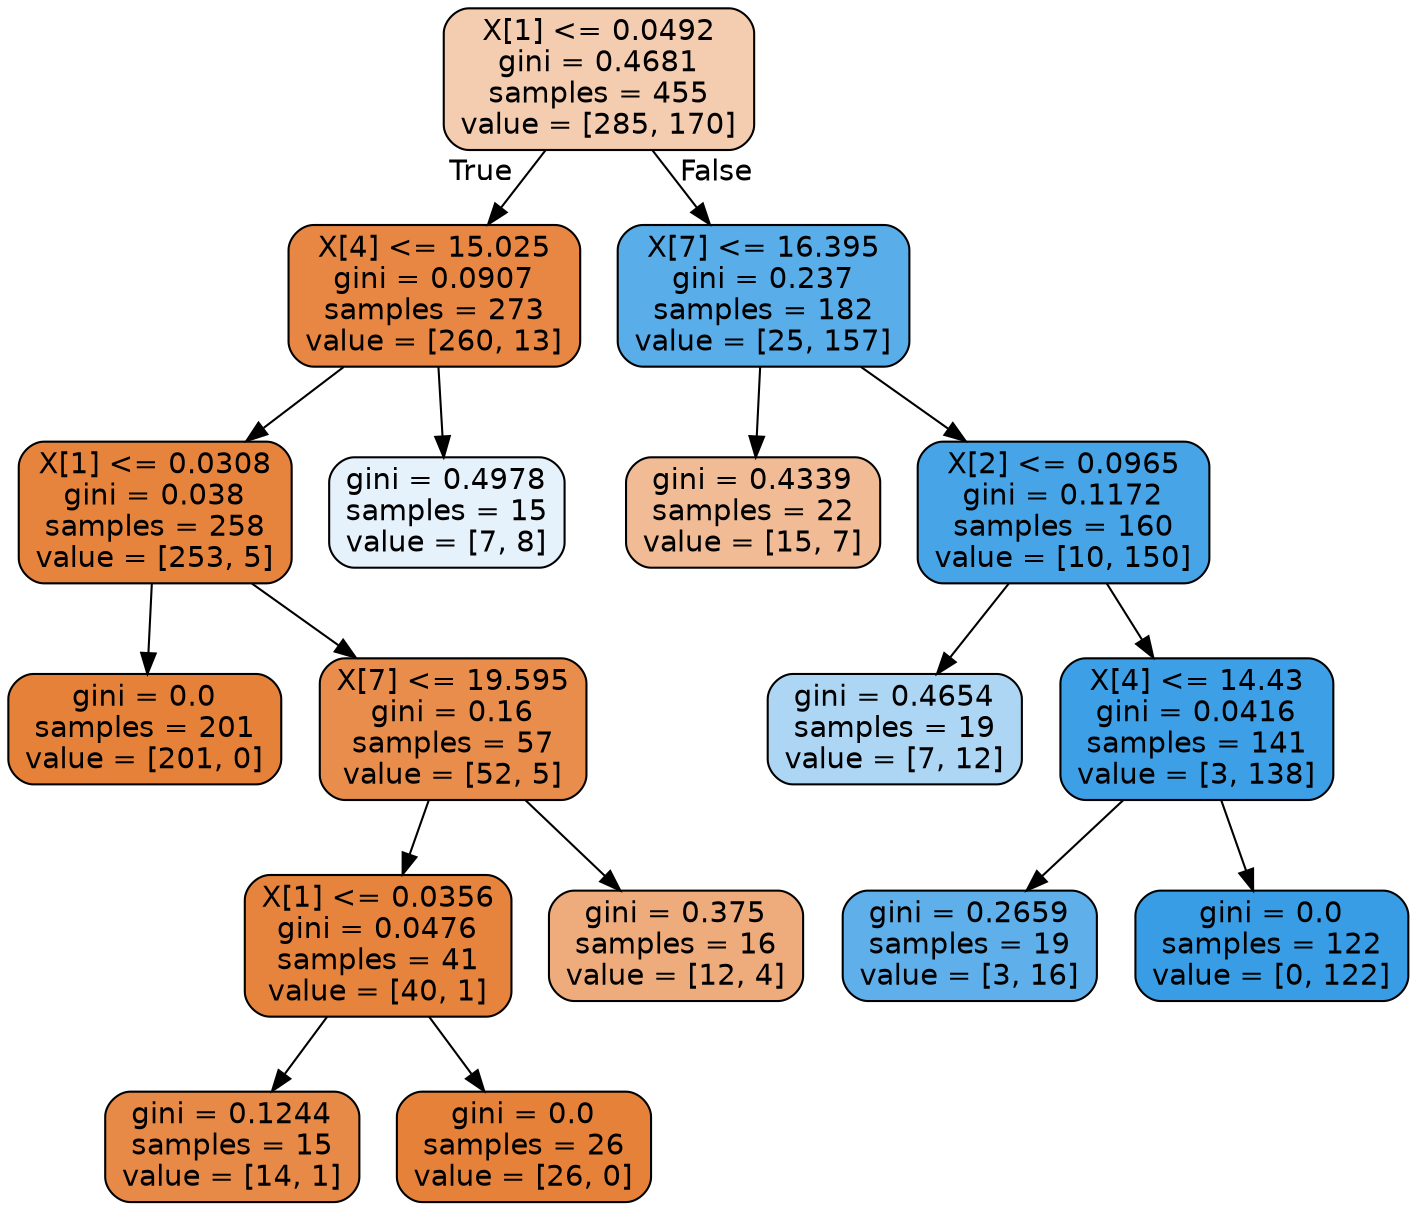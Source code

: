 digraph Tree {
node [shape=box, style="filled, rounded", color="black", fontname=helvetica] ;
edge [fontname=helvetica] ;
0 [label="X[1] <= 0.0492\ngini = 0.4681\nsamples = 455\nvalue = [285, 170]", fillcolor="#e5813967"] ;
1 [label="X[4] <= 15.025\ngini = 0.0907\nsamples = 273\nvalue = [260, 13]", fillcolor="#e58139f2"] ;
0 -> 1 [labeldistance=2.5, labelangle=45, headlabel="True"] ;
2 [label="X[1] <= 0.0308\ngini = 0.038\nsamples = 258\nvalue = [253, 5]", fillcolor="#e58139fa"] ;
1 -> 2 ;
3 [label="gini = 0.0\nsamples = 201\nvalue = [201, 0]", fillcolor="#e58139ff"] ;
2 -> 3 ;
4 [label="X[7] <= 19.595\ngini = 0.16\nsamples = 57\nvalue = [52, 5]", fillcolor="#e58139e6"] ;
2 -> 4 ;
5 [label="X[1] <= 0.0356\ngini = 0.0476\nsamples = 41\nvalue = [40, 1]", fillcolor="#e58139f9"] ;
4 -> 5 ;
6 [label="gini = 0.1244\nsamples = 15\nvalue = [14, 1]", fillcolor="#e58139ed"] ;
5 -> 6 ;
7 [label="gini = 0.0\nsamples = 26\nvalue = [26, 0]", fillcolor="#e58139ff"] ;
5 -> 7 ;
8 [label="gini = 0.375\nsamples = 16\nvalue = [12, 4]", fillcolor="#e58139aa"] ;
4 -> 8 ;
9 [label="gini = 0.4978\nsamples = 15\nvalue = [7, 8]", fillcolor="#399de520"] ;
1 -> 9 ;
10 [label="X[7] <= 16.395\ngini = 0.237\nsamples = 182\nvalue = [25, 157]", fillcolor="#399de5d6"] ;
0 -> 10 [labeldistance=2.5, labelangle=-45, headlabel="False"] ;
11 [label="gini = 0.4339\nsamples = 22\nvalue = [15, 7]", fillcolor="#e5813988"] ;
10 -> 11 ;
12 [label="X[2] <= 0.0965\ngini = 0.1172\nsamples = 160\nvalue = [10, 150]", fillcolor="#399de5ee"] ;
10 -> 12 ;
13 [label="gini = 0.4654\nsamples = 19\nvalue = [7, 12]", fillcolor="#399de56a"] ;
12 -> 13 ;
14 [label="X[4] <= 14.43\ngini = 0.0416\nsamples = 141\nvalue = [3, 138]", fillcolor="#399de5f9"] ;
12 -> 14 ;
15 [label="gini = 0.2659\nsamples = 19\nvalue = [3, 16]", fillcolor="#399de5cf"] ;
14 -> 15 ;
16 [label="gini = 0.0\nsamples = 122\nvalue = [0, 122]", fillcolor="#399de5ff"] ;
14 -> 16 ;
}